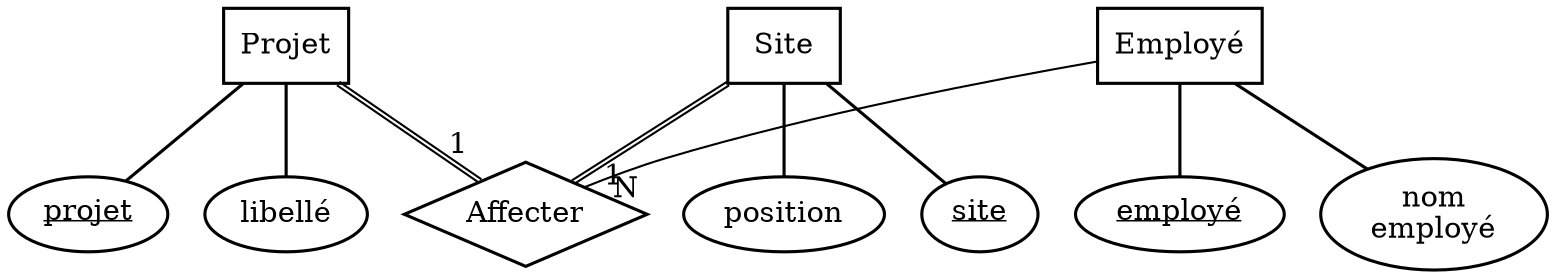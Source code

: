 // Generated by Mocodo 4.0.2

graph{
  start=42

  // Entities
  node [
    shape=box
    style=filled
    penwidth=1.5
    fillcolor="#FFFFFF"
  ]
  1 [label="Projet"]
  5 [label="Site"]
  6 [label="Employé"]

  // Normal entity attributes
  node [
    shape=oval
    penwidth=1.5
    fillcolor="#FFFFFF"
  ]
  3 [label="libellé"]
  8 [label="position"]
  10 [label="nom\nemployé"]

  // Weak and strong entity attributes
  2 [label=<<u>projet</u>>]
  7 [label=<<u>site</u>>]
  9 [label=<<u>employé</u>>]

  // Relationships
  node [
    shape=diamond
    height=0.7
    penwidth=1.5
    fillcolor="#FFFFFF"
  ]
  4 [label="Affecter"]

  // Edges between entities and attributes
  edge [
    penwidth=1.5
  ]
  1 -- 2
  1 -- 3
  5 -- 7
  5 -- 8
  6 -- 9
  6 -- 10

  // Edges between entities and relationships
  edge [
    penwidth=1
    color="#000000:#000000"
    labeldistance=2
    headlabel=1
  ]
  1 -- 4
  5 -- 4
  edge [headlabel=N]
  6 -- 4 [color="#000000"]
}